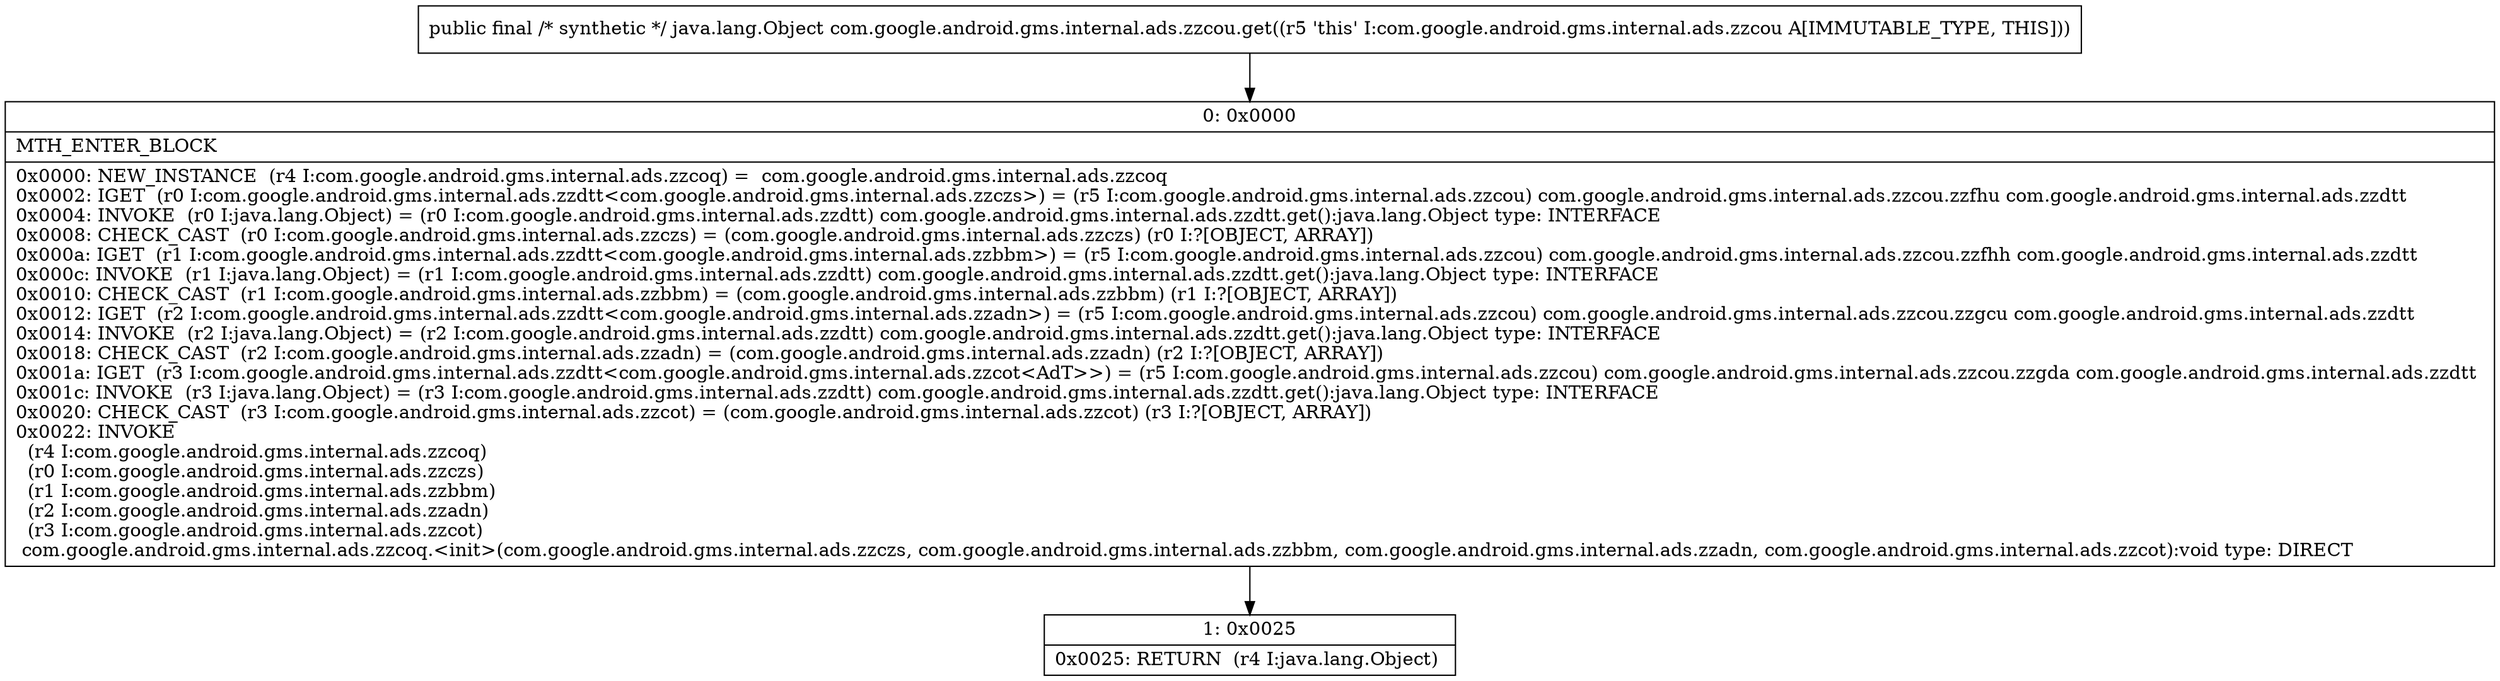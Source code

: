 digraph "CFG forcom.google.android.gms.internal.ads.zzcou.get()Ljava\/lang\/Object;" {
Node_0 [shape=record,label="{0\:\ 0x0000|MTH_ENTER_BLOCK\l|0x0000: NEW_INSTANCE  (r4 I:com.google.android.gms.internal.ads.zzcoq) =  com.google.android.gms.internal.ads.zzcoq \l0x0002: IGET  (r0 I:com.google.android.gms.internal.ads.zzdtt\<com.google.android.gms.internal.ads.zzczs\>) = (r5 I:com.google.android.gms.internal.ads.zzcou) com.google.android.gms.internal.ads.zzcou.zzfhu com.google.android.gms.internal.ads.zzdtt \l0x0004: INVOKE  (r0 I:java.lang.Object) = (r0 I:com.google.android.gms.internal.ads.zzdtt) com.google.android.gms.internal.ads.zzdtt.get():java.lang.Object type: INTERFACE \l0x0008: CHECK_CAST  (r0 I:com.google.android.gms.internal.ads.zzczs) = (com.google.android.gms.internal.ads.zzczs) (r0 I:?[OBJECT, ARRAY]) \l0x000a: IGET  (r1 I:com.google.android.gms.internal.ads.zzdtt\<com.google.android.gms.internal.ads.zzbbm\>) = (r5 I:com.google.android.gms.internal.ads.zzcou) com.google.android.gms.internal.ads.zzcou.zzfhh com.google.android.gms.internal.ads.zzdtt \l0x000c: INVOKE  (r1 I:java.lang.Object) = (r1 I:com.google.android.gms.internal.ads.zzdtt) com.google.android.gms.internal.ads.zzdtt.get():java.lang.Object type: INTERFACE \l0x0010: CHECK_CAST  (r1 I:com.google.android.gms.internal.ads.zzbbm) = (com.google.android.gms.internal.ads.zzbbm) (r1 I:?[OBJECT, ARRAY]) \l0x0012: IGET  (r2 I:com.google.android.gms.internal.ads.zzdtt\<com.google.android.gms.internal.ads.zzadn\>) = (r5 I:com.google.android.gms.internal.ads.zzcou) com.google.android.gms.internal.ads.zzcou.zzgcu com.google.android.gms.internal.ads.zzdtt \l0x0014: INVOKE  (r2 I:java.lang.Object) = (r2 I:com.google.android.gms.internal.ads.zzdtt) com.google.android.gms.internal.ads.zzdtt.get():java.lang.Object type: INTERFACE \l0x0018: CHECK_CAST  (r2 I:com.google.android.gms.internal.ads.zzadn) = (com.google.android.gms.internal.ads.zzadn) (r2 I:?[OBJECT, ARRAY]) \l0x001a: IGET  (r3 I:com.google.android.gms.internal.ads.zzdtt\<com.google.android.gms.internal.ads.zzcot\<AdT\>\>) = (r5 I:com.google.android.gms.internal.ads.zzcou) com.google.android.gms.internal.ads.zzcou.zzgda com.google.android.gms.internal.ads.zzdtt \l0x001c: INVOKE  (r3 I:java.lang.Object) = (r3 I:com.google.android.gms.internal.ads.zzdtt) com.google.android.gms.internal.ads.zzdtt.get():java.lang.Object type: INTERFACE \l0x0020: CHECK_CAST  (r3 I:com.google.android.gms.internal.ads.zzcot) = (com.google.android.gms.internal.ads.zzcot) (r3 I:?[OBJECT, ARRAY]) \l0x0022: INVOKE  \l  (r4 I:com.google.android.gms.internal.ads.zzcoq)\l  (r0 I:com.google.android.gms.internal.ads.zzczs)\l  (r1 I:com.google.android.gms.internal.ads.zzbbm)\l  (r2 I:com.google.android.gms.internal.ads.zzadn)\l  (r3 I:com.google.android.gms.internal.ads.zzcot)\l com.google.android.gms.internal.ads.zzcoq.\<init\>(com.google.android.gms.internal.ads.zzczs, com.google.android.gms.internal.ads.zzbbm, com.google.android.gms.internal.ads.zzadn, com.google.android.gms.internal.ads.zzcot):void type: DIRECT \l}"];
Node_1 [shape=record,label="{1\:\ 0x0025|0x0025: RETURN  (r4 I:java.lang.Object) \l}"];
MethodNode[shape=record,label="{public final \/* synthetic *\/ java.lang.Object com.google.android.gms.internal.ads.zzcou.get((r5 'this' I:com.google.android.gms.internal.ads.zzcou A[IMMUTABLE_TYPE, THIS])) }"];
MethodNode -> Node_0;
Node_0 -> Node_1;
}

